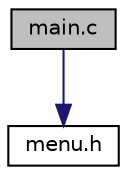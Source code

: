digraph "main.c"
{
 // LATEX_PDF_SIZE
  edge [fontname="Helvetica",fontsize="10",labelfontname="Helvetica",labelfontsize="10"];
  node [fontname="Helvetica",fontsize="10",shape=record];
  Node1 [label="main.c",height=0.2,width=0.4,color="black", fillcolor="grey75", style="filled", fontcolor="black",tooltip="MAIN."];
  Node1 -> Node2 [color="midnightblue",fontsize="10",style="solid"];
  Node2 [label="menu.h",height=0.2,width=0.4,color="black", fillcolor="white", style="filled",URL="$menu_8h.html",tooltip="libreria per il menu del gioco"];
}
